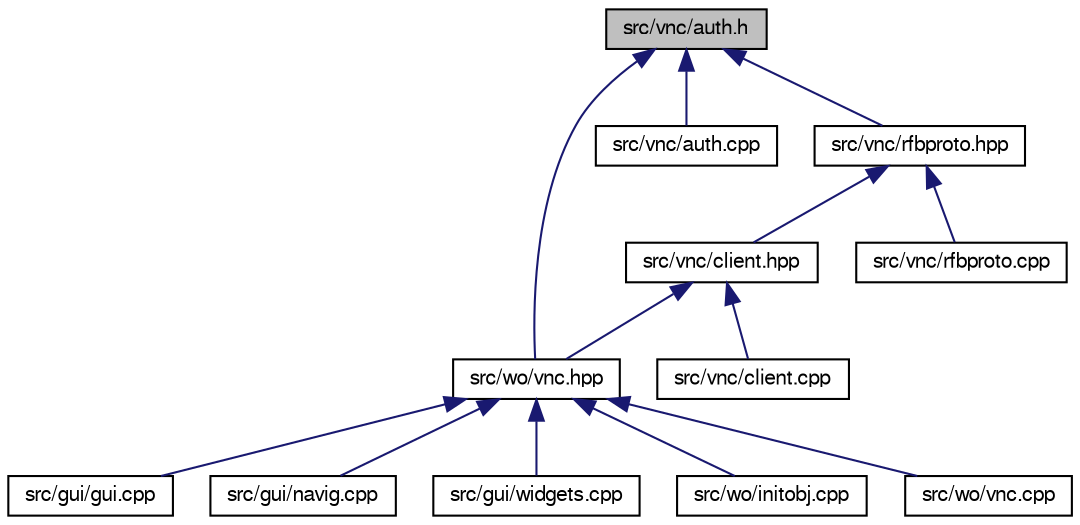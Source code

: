 digraph "src/vnc/auth.h"
{
 // LATEX_PDF_SIZE
  bgcolor="transparent";
  edge [fontname="FreeSans",fontsize="10",labelfontname="FreeSans",labelfontsize="10"];
  node [fontname="FreeSans",fontsize="10",shape=record];
  Node1 [label="src/vnc/auth.h",height=0.2,width=0.4,color="black", fillcolor="grey75", style="filled", fontcolor="black",tooltip=" "];
  Node1 -> Node2 [dir="back",color="midnightblue",fontsize="10",style="solid",fontname="FreeSans"];
  Node2 [label="src/wo/vnc.hpp",height=0.2,width=0.4,color="black",URL="$a00800.html",tooltip=" "];
  Node2 -> Node3 [dir="back",color="midnightblue",fontsize="10",style="solid",fontname="FreeSans"];
  Node3 [label="src/gui/gui.cpp",height=0.2,width=0.4,color="black",URL="$a00206.html",tooltip=" "];
  Node2 -> Node4 [dir="back",color="midnightblue",fontsize="10",style="solid",fontname="FreeSans"];
  Node4 [label="src/gui/navig.cpp",height=0.2,width=0.4,color="black",URL="$a00230.html",tooltip=" "];
  Node2 -> Node5 [dir="back",color="midnightblue",fontsize="10",style="solid",fontname="FreeSans"];
  Node5 [label="src/gui/widgets.cpp",height=0.2,width=0.4,color="black",URL="$a00260.html",tooltip=" "];
  Node2 -> Node6 [dir="back",color="midnightblue",fontsize="10",style="solid",fontname="FreeSans"];
  Node6 [label="src/wo/initobj.cpp",height=0.2,width=0.4,color="black",URL="$a00551.html",tooltip=" "];
  Node2 -> Node7 [dir="back",color="midnightblue",fontsize="10",style="solid",fontname="FreeSans"];
  Node7 [label="src/wo/vnc.cpp",height=0.2,width=0.4,color="black",URL="$a00797.html",tooltip=" "];
  Node1 -> Node8 [dir="back",color="midnightblue",fontsize="10",style="solid",fontname="FreeSans"];
  Node8 [label="src/vnc/auth.cpp",height=0.2,width=0.4,color="black",URL="$a01319.html",tooltip=" "];
  Node1 -> Node9 [dir="back",color="midnightblue",fontsize="10",style="solid",fontname="FreeSans"];
  Node9 [label="src/vnc/rfbproto.hpp",height=0.2,width=0.4,color="black",URL="$a01340.html",tooltip=" "];
  Node9 -> Node10 [dir="back",color="midnightblue",fontsize="10",style="solid",fontname="FreeSans"];
  Node10 [label="src/vnc/client.hpp",height=0.2,width=0.4,color="black",URL="$a01328.html",tooltip=" "];
  Node10 -> Node2 [dir="back",color="midnightblue",fontsize="10",style="solid",fontname="FreeSans"];
  Node10 -> Node11 [dir="back",color="midnightblue",fontsize="10",style="solid",fontname="FreeSans"];
  Node11 [label="src/vnc/client.cpp",height=0.2,width=0.4,color="black",URL="$a01325.html",tooltip=" "];
  Node9 -> Node12 [dir="back",color="midnightblue",fontsize="10",style="solid",fontname="FreeSans"];
  Node12 [label="src/vnc/rfbproto.cpp",height=0.2,width=0.4,color="black",URL="$a01337.html",tooltip=" "];
}
